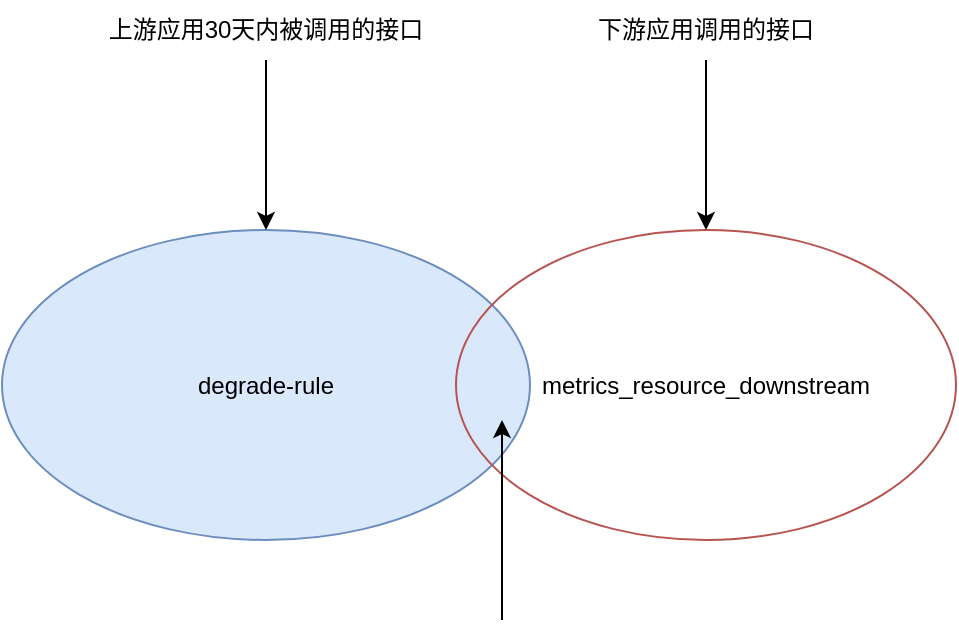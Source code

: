 <mxfile version="17.4.2" type="github">
  <diagram id="IJo18Hn07YLy4rYTtvmD" name="Page-1">
    <mxGraphModel dx="786" dy="514" grid="1" gridSize="10" guides="1" tooltips="1" connect="1" arrows="1" fold="1" page="1" pageScale="1" pageWidth="827" pageHeight="1169" math="0" shadow="0">
      <root>
        <mxCell id="0" />
        <mxCell id="1" parent="0" />
        <mxCell id="-GFGj58JDgoOGn1VU3U_-1" value="degrade-rule" style="ellipse;whiteSpace=wrap;html=1;fillColor=#dae8fc;strokeColor=#6c8ebf;flipH=0;flipV=1;container=0;" parent="1" vertex="1">
          <mxGeometry x="180" y="525" width="264" height="155" as="geometry" />
        </mxCell>
        <mxCell id="-GFGj58JDgoOGn1VU3U_-2" value="metrics_resource_downstream" style="ellipse;whiteSpace=wrap;html=1;fillColor=none;strokeColor=#b85450;" parent="1" vertex="1">
          <mxGeometry x="407" y="525" width="250" height="155" as="geometry" />
        </mxCell>
        <mxCell id="-GFGj58JDgoOGn1VU3U_-5" value="" style="edgeStyle=orthogonalEdgeStyle;rounded=0;orthogonalLoop=1;jettySize=auto;html=1;" parent="1" source="-GFGj58JDgoOGn1VU3U_-4" target="-GFGj58JDgoOGn1VU3U_-1" edge="1">
          <mxGeometry relative="1" as="geometry" />
        </mxCell>
        <mxCell id="-GFGj58JDgoOGn1VU3U_-4" value="上游应用30天内被调用的接口" style="text;html=1;strokeColor=none;fillColor=none;align=center;verticalAlign=middle;whiteSpace=wrap;rounded=0;" parent="1" vertex="1">
          <mxGeometry x="217" y="410" width="190" height="30" as="geometry" />
        </mxCell>
        <mxCell id="-GFGj58JDgoOGn1VU3U_-7" value="" style="edgeStyle=orthogonalEdgeStyle;rounded=0;orthogonalLoop=1;jettySize=auto;html=1;" parent="1" source="-GFGj58JDgoOGn1VU3U_-6" target="-GFGj58JDgoOGn1VU3U_-2" edge="1">
          <mxGeometry relative="1" as="geometry" />
        </mxCell>
        <mxCell id="-GFGj58JDgoOGn1VU3U_-6" value="下游应用调用的接口" style="text;html=1;strokeColor=none;fillColor=none;align=center;verticalAlign=middle;whiteSpace=wrap;rounded=0;" parent="1" vertex="1">
          <mxGeometry x="462" y="410" width="140" height="30" as="geometry" />
        </mxCell>
        <mxCell id="AjxleYWXcO3jAlwT36BH-2" value="" style="endArrow=classic;html=1;rounded=0;" edge="1" parent="1">
          <mxGeometry width="50" height="50" relative="1" as="geometry">
            <mxPoint x="430" y="720" as="sourcePoint" />
            <mxPoint x="430" y="620" as="targetPoint" />
          </mxGeometry>
        </mxCell>
      </root>
    </mxGraphModel>
  </diagram>
</mxfile>
